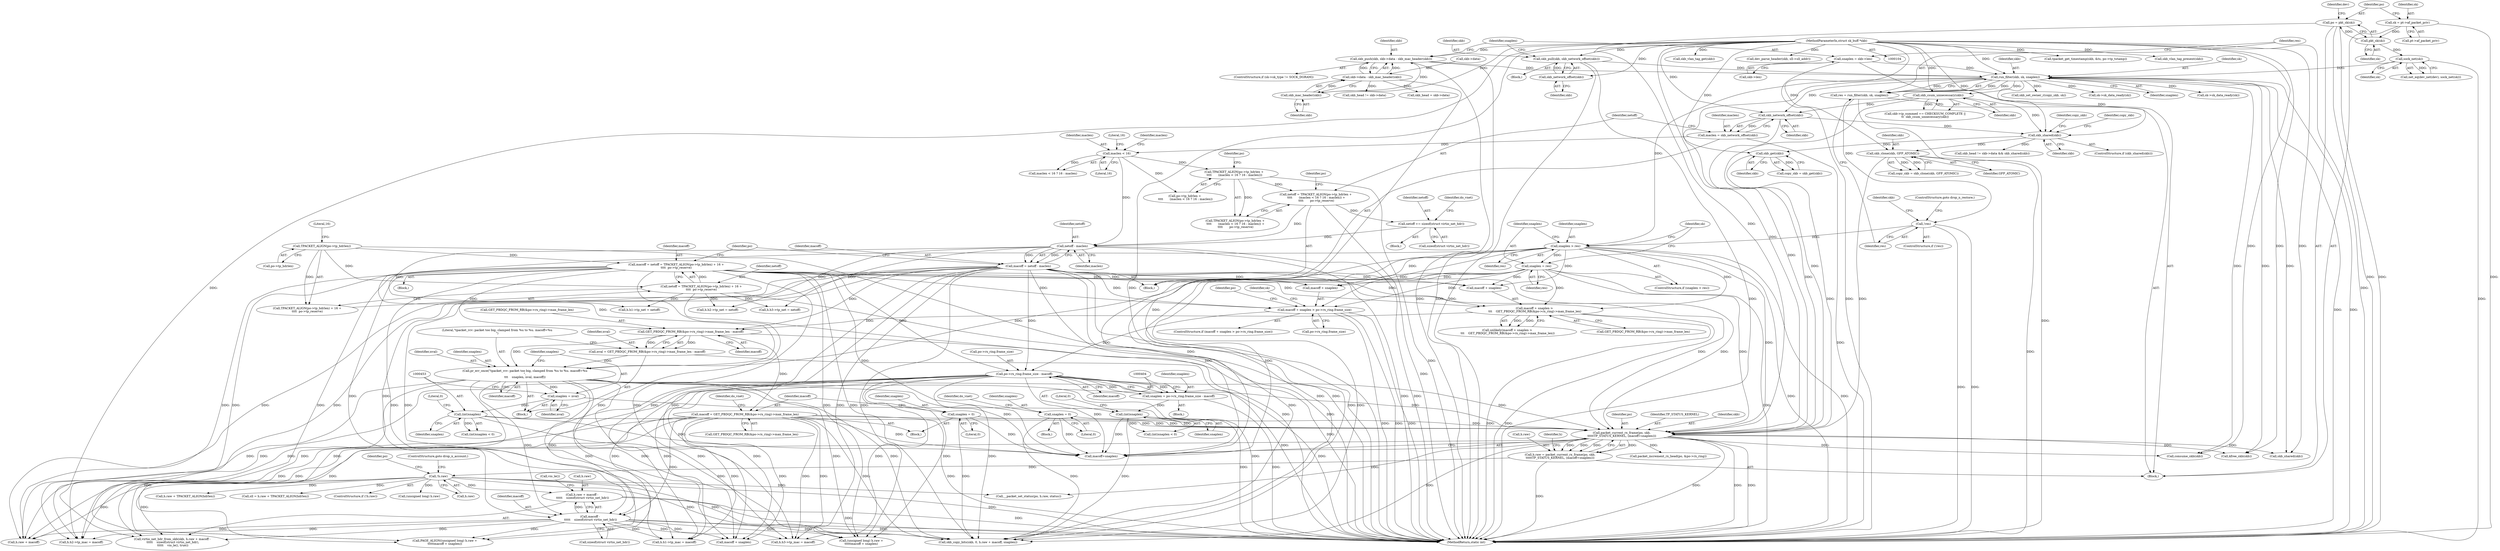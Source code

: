 digraph "0_linux_edbd58be15a957f6a760c4a514cd475217eb97fd@API" {
"1000553" [label="(Call,h.raw + macoff -\n \t\t\t\t\t    sizeof(struct virtio_net_hdr))"];
"1000491" [label="(Call,!h.raw)"];
"1000479" [label="(Call,h.raw = packet_current_rx_frame(po, skb,\n\t\t\t\t\tTP_STATUS_KERNEL, (macoff+snaplen)))"];
"1000483" [label="(Call,packet_current_rx_frame(po, skb,\n\t\t\t\t\tTP_STATUS_KERNEL, (macoff+snaplen)))"];
"1000179" [label="(Call,po = pkt_sk(sk))"];
"1000181" [label="(Call,pkt_sk(sk))"];
"1000174" [label="(Call,sk = pt->af_packet_priv)"];
"1000229" [label="(Call,run_filter(skb, sk, snaplen))"];
"1000202" [label="(Call,skb_push(skb, skb->data - skb_mac_header(skb)))"];
"1000208" [label="(Call,skb_mac_header(skb))"];
"1000105" [label="(MethodParameterIn,struct sk_buff *skb)"];
"1000204" [label="(Call,skb->data - skb_mac_header(skb))"];
"1000218" [label="(Call,skb_pull(skb, skb_network_offset(skb)))"];
"1000220" [label="(Call,skb_network_offset(skb))"];
"1000188" [label="(Call,sock_net(sk))"];
"1000222" [label="(Call,snaplen = skb->len)"];
"1000260" [label="(Call,skb_csum_unnecessary(skb))"];
"1000373" [label="(Call,skb_clone(skb, GFP_ATOMIC))"];
"1000368" [label="(Call,skb_shared(skb))"];
"1000298" [label="(Call,skb_network_offset(skb))"];
"1000380" [label="(Call,skb_get(skb))"];
"1000460" [label="(Call,macoff = GET_PBDQC_FROM_RB(&po->rx_ring)->max_frame_len)"];
"1000432" [label="(Call,GET_PBDQC_FROM_RB(&po->rx_ring)->max_frame_len - macoff)"];
"1000417" [label="(Call,macoff + snaplen >\n \t\t\t    GET_PBDQC_FROM_RB(&po->rx_ring)->max_frame_len)"];
"1000279" [label="(Call,macoff = netoff = TPACKET_ALIGN(po->tp_hdrlen) + 16 +\n\t\t\t\t  po->tp_reserve)"];
"1000281" [label="(Call,netoff = TPACKET_ALIGN(po->tp_hdrlen) + 16 +\n\t\t\t\t  po->tp_reserve)"];
"1000284" [label="(Call,TPACKET_ALIGN(po->tp_hdrlen))"];
"1000329" [label="(Call,macoff = netoff - maclen)"];
"1000331" [label="(Call,netoff - maclen)"];
"1000300" [label="(Call,netoff = TPACKET_ALIGN(po->tp_hdrlen +\n \t\t\t\t       (maclen < 16 ? 16 : maclen)) +\n \t\t\t\t       po->tp_reserve)"];
"1000303" [label="(Call,TPACKET_ALIGN(po->tp_hdrlen +\n \t\t\t\t       (maclen < 16 ? 16 : maclen)))"];
"1000309" [label="(Call,maclen < 16)"];
"1000296" [label="(Call,maclen = skb_network_offset(skb))"];
"1000322" [label="(Call,netoff += sizeof(struct virtio_net_hdr))"];
"1000266" [label="(Call,snaplen > res)"];
"1000234" [label="(Call,!res)"];
"1000227" [label="(Call,res = run_filter(skb, sk, snaplen))"];
"1000269" [label="(Call,snaplen = res)"];
"1000394" [label="(Call,po->rx_ring.frame_size - macoff)"];
"1000342" [label="(Call,macoff + snaplen > po->rx_ring.frame_size)"];
"1000441" [label="(Call,pr_err_once(\"tpacket_rcv: packet too big, clamped from %u to %u. macoff=%u\n\",\n\t\t\t    snaplen, nval, macoff))"];
"1000430" [label="(Call,nval = GET_PBDQC_FROM_RB(&po->rx_ring)->max_frame_len - macoff)"];
"1000403" [label="(Call,(int)snaplen)"];
"1000392" [label="(Call,snaplen = po->rx_ring.frame_size - macoff)"];
"1000408" [label="(Call,snaplen = 0)"];
"1000457" [label="(Call,snaplen = 0)"];
"1000452" [label="(Call,(int)snaplen)"];
"1000446" [label="(Call,snaplen = nval)"];
"1000557" [label="(Call,macoff -\n \t\t\t\t\t    sizeof(struct virtio_net_hdr))"];
"1000490" [label="(ControlStructure,if (!h.raw))"];
"1000175" [label="(Identifier,sk)"];
"1000491" [label="(Call,!h.raw)"];
"1000180" [label="(Identifier,po)"];
"1000416" [label="(Call,unlikely(macoff + snaplen >\n \t\t\t    GET_PBDQC_FROM_RB(&po->rx_ring)->max_frame_len))"];
"1000441" [label="(Call,pr_err_once(\"tpacket_rcv: packet too big, clamped from %u to %u. macoff=%u\n\",\n\t\t\t    snaplen, nval, macoff))"];
"1000454" [label="(Identifier,snaplen)"];
"1000981" [label="(Call,skb_head != skb->data && skb_shared(skb))"];
"1000407" [label="(Block,)"];
"1000233" [label="(ControlStructure,if (!res))"];
"1000235" [label="(Identifier,res)"];
"1000254" [label="(Call,skb->ip_summed == CHECKSUM_COMPLETE ||\n\t\t  skb_csum_unnecessary(skb))"];
"1000431" [label="(Identifier,nval)"];
"1000368" [label="(Call,skb_shared(skb))"];
"1000374" [label="(Identifier,skb)"];
"1000483" [label="(Call,packet_current_rx_frame(po, skb,\n\t\t\t\t\tTP_STATUS_KERNEL, (macoff+snaplen)))"];
"1000312" [label="(Literal,16)"];
"1000458" [label="(Identifier,snaplen)"];
"1000308" [label="(Call,maclen < 16 ? 16 : maclen)"];
"1000281" [label="(Call,netoff = TPACKET_ALIGN(po->tp_hdrlen) + 16 +\n\t\t\t\t  po->tp_reserve)"];
"1000203" [label="(Identifier,skb)"];
"1000585" [label="(Call,tpacket_get_timestamp(skb, &ts, po->tp_tstamp))"];
"1000933" [label="(Call,(unsigned long) h.raw)"];
"1001030" [label="(Call,sk->sk_data_ready(sk))"];
"1000382" [label="(Call,skb_head = skb->data)"];
"1000938" [label="(Call,macoff + snaplen)"];
"1000620" [label="(Call,h.h1->tp_mac = macoff)"];
"1000372" [label="(Identifier,copy_skb)"];
"1000269" [label="(Call,snaplen = res)"];
"1000209" [label="(Identifier,skb)"];
"1000220" [label="(Call,skb_network_offset(skb))"];
"1000970" [label="(Call,sk->sk_data_ready(sk))"];
"1000982" [label="(Call,skb_head != skb->data)"];
"1000421" [label="(Call,GET_PBDQC_FROM_RB(&po->rx_ring)->max_frame_len)"];
"1000279" [label="(Call,macoff = netoff = TPACKET_ALIGN(po->tp_hdrlen) + 16 +\n\t\t\t\t  po->tp_reserve)"];
"1000392" [label="(Call,snaplen = po->rx_ring.frame_size - macoff)"];
"1000403" [label="(Call,(int)snaplen)"];
"1000196" [label="(ControlStructure,if (sk->sk_type != SOCK_DGRAM))"];
"1000234" [label="(Call,!res)"];
"1000187" [label="(Identifier,dev)"];
"1000806" [label="(Call,h.h3->tp_net = netoff)"];
"1000495" [label="(ControlStructure,goto drop_n_account;)"];
"1000294" [label="(Block,)"];
"1000343" [label="(Call,macoff + snaplen)"];
"1000402" [label="(Call,(int)snaplen < 0)"];
"1000351" [label="(Block,)"];
"1000462" [label="(Call,GET_PBDQC_FROM_RB(&po->rx_ring)->max_frame_len)"];
"1000393" [label="(Identifier,snaplen)"];
"1000418" [label="(Call,macoff + snaplen)"];
"1000261" [label="(Identifier,skb)"];
"1000296" [label="(Call,maclen = skb_network_offset(skb))"];
"1000931" [label="(Call,PAGE_ALIGN((unsigned long) h.raw +\n\t\t\t\t\tmacoff + snaplen))"];
"1000331" [label="(Call,netoff - maclen)"];
"1000410" [label="(Literal,0)"];
"1000442" [label="(Literal,\"tpacket_rcv: packet too big, clamped from %u to %u. macoff=%u\n\")"];
"1000333" [label="(Identifier,maclen)"];
"1000444" [label="(Identifier,nval)"];
"1000412" [label="(Identifier,do_vnet)"];
"1000275" [label="(Identifier,sk)"];
"1000208" [label="(Call,skb_mac_header(skb))"];
"1000181" [label="(Call,pkt_sk(sk))"];
"1000217" [label="(Block,)"];
"1000379" [label="(Identifier,copy_skb)"];
"1000270" [label="(Identifier,snaplen)"];
"1000932" [label="(Call,(unsigned long) h.raw +\n\t\t\t\t\tmacoff + snaplen)"];
"1000298" [label="(Call,skb_network_offset(skb))"];
"1000559" [label="(Call,sizeof(struct virtio_net_hdr))"];
"1000309" [label="(Call,maclen < 16)"];
"1000300" [label="(Call,netoff = TPACKET_ALIGN(po->tp_hdrlen +\n \t\t\t\t       (maclen < 16 ? 16 : maclen)) +\n \t\t\t\t       po->tp_reserve)"];
"1000267" [label="(Identifier,snaplen)"];
"1000430" [label="(Call,nval = GET_PBDQC_FROM_RB(&po->rx_ring)->max_frame_len - macoff)"];
"1000987" [label="(Call,skb_shared(skb))"];
"1000280" [label="(Identifier,macoff)"];
"1000323" [label="(Identifier,netoff)"];
"1000461" [label="(Identifier,macoff)"];
"1000575" [label="(Call,h.raw + macoff)"];
"1000572" [label="(Call,skb_copy_bits(skb, 0, h.raw + macoff, snaplen))"];
"1000284" [label="(Call,TPACKET_ALIGN(po->tp_hdrlen))"];
"1000373" [label="(Call,skb_clone(skb, GFP_ATOMIC))"];
"1000304" [label="(Call,po->tp_hdrlen +\n \t\t\t\t       (maclen < 16 ? 16 : maclen))"];
"1000553" [label="(Call,h.raw + macoff -\n \t\t\t\t\t    sizeof(struct virtio_net_hdr))"];
"1000337" [label="(Identifier,po)"];
"1000265" [label="(ControlStructure,if (snaplen > res))"];
"1000432" [label="(Call,GET_PBDQC_FROM_RB(&po->rx_ring)->max_frame_len - macoff)"];
"1000332" [label="(Identifier,netoff)"];
"1000446" [label="(Call,snaplen = nval)"];
"1000232" [label="(Identifier,snaplen)"];
"1000283" [label="(Call,TPACKET_ALIGN(po->tp_hdrlen) + 16 +\n\t\t\t\t  po->tp_reserve)"];
"1000324" [label="(Call,sizeof(struct virtio_net_hdr))"];
"1000856" [label="(Call,h.raw + TPACKET_ALIGN(hdrlen))"];
"1000452" [label="(Call,(int)snaplen)"];
"1000679" [label="(Call,h.h2->tp_mac = macoff)"];
"1000381" [label="(Identifier,skb)"];
"1001035" [label="(MethodReturn,static int)"];
"1000557" [label="(Call,macoff -\n \t\t\t\t\t    sizeof(struct virtio_net_hdr))"];
"1000460" [label="(Call,macoff = GET_PBDQC_FROM_RB(&po->rx_ring)->max_frame_len)"];
"1000227" [label="(Call,res = run_filter(skb, sk, snaplen))"];
"1000109" [label="(Block,)"];
"1000389" [label="(Call,skb_set_owner_r(copy_skb, sk))"];
"1000236" [label="(ControlStructure,goto drop_n_restore;)"];
"1000230" [label="(Identifier,skb)"];
"1000499" [label="(Identifier,po)"];
"1000406" [label="(Literal,0)"];
"1000371" [label="(Call,copy_skb = skb_clone(skb, GFP_ATOMIC))"];
"1000303" [label="(Call,TPACKET_ALIGN(po->tp_hdrlen +\n \t\t\t\t       (maclen < 16 ? 16 : maclen)))"];
"1000375" [label="(Identifier,GFP_ATOMIC)"];
"1000479" [label="(Call,h.raw = packet_current_rx_frame(po, skb,\n\t\t\t\t\tTP_STATUS_KERNEL, (macoff+snaplen)))"];
"1000231" [label="(Identifier,sk)"];
"1000342" [label="(Call,macoff + snaplen > po->rx_ring.frame_size)"];
"1000480" [label="(Call,h.raw)"];
"1000405" [label="(Identifier,snaplen)"];
"1000492" [label="(Call,h.raw)"];
"1000799" [label="(Call,h.h3->tp_mac = macoff)"];
"1000380" [label="(Call,skb_get(skb))"];
"1000282" [label="(Identifier,netoff)"];
"1000285" [label="(Call,po->tp_hdrlen)"];
"1000476" [label="(Identifier,sk)"];
"1000484" [label="(Identifier,po)"];
"1000260" [label="(Call,skb_csum_unnecessary(skb))"];
"1000346" [label="(Call,po->rx_ring.frame_size)"];
"1000271" [label="(Identifier,res)"];
"1000551" [label="(Call,virtio_net_hdr_from_skb(skb, h.raw + macoff -\n \t\t\t\t\t    sizeof(struct virtio_net_hdr),\n \t\t\t\t\t    vio_le(), true))"];
"1000378" [label="(Call,copy_skb = skb_get(skb))"];
"1000204" [label="(Call,skb->data - skb_mac_header(skb))"];
"1000554" [label="(Call,h.raw)"];
"1000313" [label="(Identifier,maclen)"];
"1000185" [label="(Call,net_eq(dev_net(dev), sock_net(sk)))"];
"1000433" [label="(Call,GET_PBDQC_FROM_RB(&po->rx_ring)->max_frame_len)"];
"1000229" [label="(Call,run_filter(skb, sk, snaplen))"];
"1000182" [label="(Identifier,sk)"];
"1000223" [label="(Identifier,snaplen)"];
"1000189" [label="(Identifier,sk)"];
"1000301" [label="(Identifier,netoff)"];
"1000400" [label="(Identifier,macoff)"];
"1000451" [label="(Call,(int)snaplen < 0)"];
"1000330" [label="(Identifier,macoff)"];
"1000456" [label="(Block,)"];
"1000445" [label="(Identifier,macoff)"];
"1000240" [label="(Identifier,skb)"];
"1000394" [label="(Call,po->rx_ring.frame_size - macoff)"];
"1000327" [label="(Identifier,do_vnet)"];
"1000202" [label="(Call,skb_push(skb, skb->data - skb_mac_header(skb)))"];
"1000457" [label="(Call,snaplen = 0)"];
"1000219" [label="(Identifier,skb)"];
"1000224" [label="(Call,skb->len)"];
"1000686" [label="(Call,h.h2->tp_net = netoff)"];
"1000341" [label="(ControlStructure,if (macoff + snaplen > po->rx_ring.frame_size))"];
"1000395" [label="(Call,po->rx_ring.frame_size)"];
"1000322" [label="(Call,netoff += sizeof(struct virtio_net_hdr))"];
"1000408" [label="(Call,snaplen = 0)"];
"1000712" [label="(Call,skb_vlan_tag_present(skb))"];
"1000321" [label="(Block,)"];
"1000854" [label="(Call,sll = h.raw + TPACKET_ALIGN(hdrlen))"];
"1000222" [label="(Call,snaplen = skb->len)"];
"1000266" [label="(Call,snaplen > res)"];
"1000105" [label="(MethodParameterIn,struct sk_buff *skb)"];
"1000289" [label="(Literal,16)"];
"1000205" [label="(Call,skb->data)"];
"1000409" [label="(Identifier,snaplen)"];
"1000176" [label="(Call,pt->af_packet_priv)"];
"1000627" [label="(Call,h.h1->tp_net = netoff)"];
"1001007" [label="(Call,kfree_skb(skb))"];
"1000493" [label="(Identifier,h)"];
"1000503" [label="(Call,packet_increment_rx_head(po, &po->rx_ring))"];
"1000367" [label="(ControlStructure,if (skb_shared(skb)))"];
"1000315" [label="(Identifier,po)"];
"1000558" [label="(Identifier,macoff)"];
"1000486" [label="(Identifier,TP_STATUS_KERNEL)"];
"1000964" [label="(Call,__packet_set_status(po, h.raw, status))"];
"1000487" [label="(Call,macoff+snaplen)"];
"1000278" [label="(Block,)"];
"1000228" [label="(Identifier,res)"];
"1000428" [label="(Block,)"];
"1000221" [label="(Identifier,skb)"];
"1000440" [label="(Identifier,macoff)"];
"1000417" [label="(Call,macoff + snaplen >\n \t\t\t    GET_PBDQC_FROM_RB(&po->rx_ring)->max_frame_len)"];
"1000319" [label="(Identifier,po)"];
"1000174" [label="(Call,sk = pt->af_packet_priv)"];
"1000355" [label="(Identifier,po)"];
"1000311" [label="(Literal,16)"];
"1000447" [label="(Identifier,snaplen)"];
"1000485" [label="(Identifier,skb)"];
"1000448" [label="(Identifier,nval)"];
"1000369" [label="(Identifier,skb)"];
"1000310" [label="(Identifier,maclen)"];
"1000721" [label="(Call,skb_vlan_tag_get(skb))"];
"1000179" [label="(Call,po = pkt_sk(sk))"];
"1000302" [label="(Call,TPACKET_ALIGN(po->tp_hdrlen +\n \t\t\t\t       (maclen < 16 ? 16 : maclen)) +\n \t\t\t\t       po->tp_reserve)"];
"1000299" [label="(Identifier,skb)"];
"1000470" [label="(Identifier,do_vnet)"];
"1000561" [label="(Call,vio_le())"];
"1000455" [label="(Literal,0)"];
"1000297" [label="(Identifier,maclen)"];
"1000443" [label="(Identifier,snaplen)"];
"1001004" [label="(Call,consume_skb(skb))"];
"1000329" [label="(Call,macoff = netoff - maclen)"];
"1000188" [label="(Call,sock_net(sk))"];
"1000268" [label="(Identifier,res)"];
"1000218" [label="(Call,skb_pull(skb, skb_network_offset(skb)))"];
"1000866" [label="(Call,dev_parse_header(skb, sll->sll_addr))"];
"1000459" [label="(Literal,0)"];
"1000553" -> "1000551"  [label="AST: "];
"1000553" -> "1000557"  [label="CFG: "];
"1000554" -> "1000553"  [label="AST: "];
"1000557" -> "1000553"  [label="AST: "];
"1000561" -> "1000553"  [label="CFG: "];
"1000553" -> "1001035"  [label="DDG: "];
"1000553" -> "1001035"  [label="DDG: "];
"1000491" -> "1000553"  [label="DDG: "];
"1000557" -> "1000553"  [label="DDG: "];
"1000491" -> "1000490"  [label="AST: "];
"1000491" -> "1000492"  [label="CFG: "];
"1000492" -> "1000491"  [label="AST: "];
"1000495" -> "1000491"  [label="CFG: "];
"1000499" -> "1000491"  [label="CFG: "];
"1000491" -> "1001035"  [label="DDG: "];
"1000491" -> "1001035"  [label="DDG: "];
"1000479" -> "1000491"  [label="DDG: "];
"1000491" -> "1000551"  [label="DDG: "];
"1000491" -> "1000572"  [label="DDG: "];
"1000491" -> "1000575"  [label="DDG: "];
"1000491" -> "1000854"  [label="DDG: "];
"1000491" -> "1000856"  [label="DDG: "];
"1000491" -> "1000933"  [label="DDG: "];
"1000491" -> "1000964"  [label="DDG: "];
"1000479" -> "1000109"  [label="AST: "];
"1000479" -> "1000483"  [label="CFG: "];
"1000480" -> "1000479"  [label="AST: "];
"1000483" -> "1000479"  [label="AST: "];
"1000493" -> "1000479"  [label="CFG: "];
"1000479" -> "1001035"  [label="DDG: "];
"1000483" -> "1000479"  [label="DDG: "];
"1000483" -> "1000479"  [label="DDG: "];
"1000483" -> "1000479"  [label="DDG: "];
"1000483" -> "1000479"  [label="DDG: "];
"1000483" -> "1000487"  [label="CFG: "];
"1000484" -> "1000483"  [label="AST: "];
"1000485" -> "1000483"  [label="AST: "];
"1000486" -> "1000483"  [label="AST: "];
"1000487" -> "1000483"  [label="AST: "];
"1000483" -> "1001035"  [label="DDG: "];
"1000483" -> "1001035"  [label="DDG: "];
"1000483" -> "1001035"  [label="DDG: "];
"1000179" -> "1000483"  [label="DDG: "];
"1000229" -> "1000483"  [label="DDG: "];
"1000260" -> "1000483"  [label="DDG: "];
"1000373" -> "1000483"  [label="DDG: "];
"1000380" -> "1000483"  [label="DDG: "];
"1000298" -> "1000483"  [label="DDG: "];
"1000105" -> "1000483"  [label="DDG: "];
"1000460" -> "1000483"  [label="DDG: "];
"1000394" -> "1000483"  [label="DDG: "];
"1000441" -> "1000483"  [label="DDG: "];
"1000279" -> "1000483"  [label="DDG: "];
"1000329" -> "1000483"  [label="DDG: "];
"1000403" -> "1000483"  [label="DDG: "];
"1000408" -> "1000483"  [label="DDG: "];
"1000457" -> "1000483"  [label="DDG: "];
"1000452" -> "1000483"  [label="DDG: "];
"1000266" -> "1000483"  [label="DDG: "];
"1000269" -> "1000483"  [label="DDG: "];
"1000483" -> "1000503"  [label="DDG: "];
"1000483" -> "1000551"  [label="DDG: "];
"1000483" -> "1000572"  [label="DDG: "];
"1000483" -> "1000964"  [label="DDG: "];
"1000483" -> "1000987"  [label="DDG: "];
"1000483" -> "1001004"  [label="DDG: "];
"1000483" -> "1001007"  [label="DDG: "];
"1000179" -> "1000109"  [label="AST: "];
"1000179" -> "1000181"  [label="CFG: "];
"1000180" -> "1000179"  [label="AST: "];
"1000181" -> "1000179"  [label="AST: "];
"1000187" -> "1000179"  [label="CFG: "];
"1000179" -> "1001035"  [label="DDG: "];
"1000179" -> "1001035"  [label="DDG: "];
"1000181" -> "1000179"  [label="DDG: "];
"1000181" -> "1000182"  [label="CFG: "];
"1000182" -> "1000181"  [label="AST: "];
"1000174" -> "1000181"  [label="DDG: "];
"1000181" -> "1000188"  [label="DDG: "];
"1000174" -> "1000109"  [label="AST: "];
"1000174" -> "1000176"  [label="CFG: "];
"1000175" -> "1000174"  [label="AST: "];
"1000176" -> "1000174"  [label="AST: "];
"1000180" -> "1000174"  [label="CFG: "];
"1000174" -> "1001035"  [label="DDG: "];
"1000229" -> "1000227"  [label="AST: "];
"1000229" -> "1000232"  [label="CFG: "];
"1000230" -> "1000229"  [label="AST: "];
"1000231" -> "1000229"  [label="AST: "];
"1000232" -> "1000229"  [label="AST: "];
"1000227" -> "1000229"  [label="CFG: "];
"1000229" -> "1001035"  [label="DDG: "];
"1000229" -> "1001035"  [label="DDG: "];
"1000229" -> "1000227"  [label="DDG: "];
"1000229" -> "1000227"  [label="DDG: "];
"1000229" -> "1000227"  [label="DDG: "];
"1000202" -> "1000229"  [label="DDG: "];
"1000218" -> "1000229"  [label="DDG: "];
"1000105" -> "1000229"  [label="DDG: "];
"1000188" -> "1000229"  [label="DDG: "];
"1000222" -> "1000229"  [label="DDG: "];
"1000229" -> "1000260"  [label="DDG: "];
"1000229" -> "1000266"  [label="DDG: "];
"1000229" -> "1000298"  [label="DDG: "];
"1000229" -> "1000368"  [label="DDG: "];
"1000229" -> "1000389"  [label="DDG: "];
"1000229" -> "1000970"  [label="DDG: "];
"1000229" -> "1000987"  [label="DDG: "];
"1000229" -> "1001004"  [label="DDG: "];
"1000229" -> "1001007"  [label="DDG: "];
"1000229" -> "1001030"  [label="DDG: "];
"1000202" -> "1000196"  [label="AST: "];
"1000202" -> "1000204"  [label="CFG: "];
"1000203" -> "1000202"  [label="AST: "];
"1000204" -> "1000202"  [label="AST: "];
"1000223" -> "1000202"  [label="CFG: "];
"1000202" -> "1001035"  [label="DDG: "];
"1000202" -> "1001035"  [label="DDG: "];
"1000208" -> "1000202"  [label="DDG: "];
"1000105" -> "1000202"  [label="DDG: "];
"1000204" -> "1000202"  [label="DDG: "];
"1000204" -> "1000202"  [label="DDG: "];
"1000208" -> "1000204"  [label="AST: "];
"1000208" -> "1000209"  [label="CFG: "];
"1000209" -> "1000208"  [label="AST: "];
"1000204" -> "1000208"  [label="CFG: "];
"1000208" -> "1000204"  [label="DDG: "];
"1000105" -> "1000208"  [label="DDG: "];
"1000105" -> "1000104"  [label="AST: "];
"1000105" -> "1001035"  [label="DDG: "];
"1000105" -> "1000218"  [label="DDG: "];
"1000105" -> "1000220"  [label="DDG: "];
"1000105" -> "1000260"  [label="DDG: "];
"1000105" -> "1000298"  [label="DDG: "];
"1000105" -> "1000368"  [label="DDG: "];
"1000105" -> "1000373"  [label="DDG: "];
"1000105" -> "1000380"  [label="DDG: "];
"1000105" -> "1000551"  [label="DDG: "];
"1000105" -> "1000572"  [label="DDG: "];
"1000105" -> "1000585"  [label="DDG: "];
"1000105" -> "1000712"  [label="DDG: "];
"1000105" -> "1000721"  [label="DDG: "];
"1000105" -> "1000866"  [label="DDG: "];
"1000105" -> "1000987"  [label="DDG: "];
"1000105" -> "1001004"  [label="DDG: "];
"1000105" -> "1001007"  [label="DDG: "];
"1000205" -> "1000204"  [label="AST: "];
"1000204" -> "1001035"  [label="DDG: "];
"1000204" -> "1000382"  [label="DDG: "];
"1000204" -> "1000982"  [label="DDG: "];
"1000218" -> "1000217"  [label="AST: "];
"1000218" -> "1000220"  [label="CFG: "];
"1000219" -> "1000218"  [label="AST: "];
"1000220" -> "1000218"  [label="AST: "];
"1000223" -> "1000218"  [label="CFG: "];
"1000218" -> "1001035"  [label="DDG: "];
"1000218" -> "1001035"  [label="DDG: "];
"1000220" -> "1000218"  [label="DDG: "];
"1000220" -> "1000221"  [label="CFG: "];
"1000221" -> "1000220"  [label="AST: "];
"1000188" -> "1000185"  [label="AST: "];
"1000188" -> "1000189"  [label="CFG: "];
"1000189" -> "1000188"  [label="AST: "];
"1000185" -> "1000188"  [label="CFG: "];
"1000188" -> "1001035"  [label="DDG: "];
"1000188" -> "1000185"  [label="DDG: "];
"1000222" -> "1000109"  [label="AST: "];
"1000222" -> "1000224"  [label="CFG: "];
"1000223" -> "1000222"  [label="AST: "];
"1000224" -> "1000222"  [label="AST: "];
"1000228" -> "1000222"  [label="CFG: "];
"1000222" -> "1001035"  [label="DDG: "];
"1000260" -> "1000254"  [label="AST: "];
"1000260" -> "1000261"  [label="CFG: "];
"1000261" -> "1000260"  [label="AST: "];
"1000254" -> "1000260"  [label="CFG: "];
"1000260" -> "1000254"  [label="DDG: "];
"1000260" -> "1000298"  [label="DDG: "];
"1000260" -> "1000368"  [label="DDG: "];
"1000373" -> "1000371"  [label="AST: "];
"1000373" -> "1000375"  [label="CFG: "];
"1000374" -> "1000373"  [label="AST: "];
"1000375" -> "1000373"  [label="AST: "];
"1000371" -> "1000373"  [label="CFG: "];
"1000373" -> "1001035"  [label="DDG: "];
"1000373" -> "1000371"  [label="DDG: "];
"1000373" -> "1000371"  [label="DDG: "];
"1000368" -> "1000373"  [label="DDG: "];
"1000368" -> "1000367"  [label="AST: "];
"1000368" -> "1000369"  [label="CFG: "];
"1000369" -> "1000368"  [label="AST: "];
"1000372" -> "1000368"  [label="CFG: "];
"1000379" -> "1000368"  [label="CFG: "];
"1000298" -> "1000368"  [label="DDG: "];
"1000368" -> "1000380"  [label="DDG: "];
"1000368" -> "1000981"  [label="DDG: "];
"1000298" -> "1000296"  [label="AST: "];
"1000298" -> "1000299"  [label="CFG: "];
"1000299" -> "1000298"  [label="AST: "];
"1000296" -> "1000298"  [label="CFG: "];
"1000298" -> "1000296"  [label="DDG: "];
"1000380" -> "1000378"  [label="AST: "];
"1000380" -> "1000381"  [label="CFG: "];
"1000381" -> "1000380"  [label="AST: "];
"1000378" -> "1000380"  [label="CFG: "];
"1000380" -> "1000378"  [label="DDG: "];
"1000460" -> "1000456"  [label="AST: "];
"1000460" -> "1000462"  [label="CFG: "];
"1000461" -> "1000460"  [label="AST: "];
"1000462" -> "1000460"  [label="AST: "];
"1000470" -> "1000460"  [label="CFG: "];
"1000460" -> "1001035"  [label="DDG: "];
"1000432" -> "1000460"  [label="DDG: "];
"1000460" -> "1000487"  [label="DDG: "];
"1000460" -> "1000557"  [label="DDG: "];
"1000460" -> "1000572"  [label="DDG: "];
"1000460" -> "1000575"  [label="DDG: "];
"1000460" -> "1000620"  [label="DDG: "];
"1000460" -> "1000679"  [label="DDG: "];
"1000460" -> "1000799"  [label="DDG: "];
"1000460" -> "1000931"  [label="DDG: "];
"1000460" -> "1000932"  [label="DDG: "];
"1000460" -> "1000938"  [label="DDG: "];
"1000432" -> "1000430"  [label="AST: "];
"1000432" -> "1000440"  [label="CFG: "];
"1000433" -> "1000432"  [label="AST: "];
"1000440" -> "1000432"  [label="AST: "];
"1000430" -> "1000432"  [label="CFG: "];
"1000432" -> "1001035"  [label="DDG: "];
"1000432" -> "1000430"  [label="DDG: "];
"1000432" -> "1000430"  [label="DDG: "];
"1000417" -> "1000432"  [label="DDG: "];
"1000279" -> "1000432"  [label="DDG: "];
"1000329" -> "1000432"  [label="DDG: "];
"1000432" -> "1000441"  [label="DDG: "];
"1000417" -> "1000416"  [label="AST: "];
"1000417" -> "1000421"  [label="CFG: "];
"1000418" -> "1000417"  [label="AST: "];
"1000421" -> "1000417"  [label="AST: "];
"1000416" -> "1000417"  [label="CFG: "];
"1000417" -> "1001035"  [label="DDG: "];
"1000417" -> "1001035"  [label="DDG: "];
"1000417" -> "1000416"  [label="DDG: "];
"1000417" -> "1000416"  [label="DDG: "];
"1000279" -> "1000417"  [label="DDG: "];
"1000329" -> "1000417"  [label="DDG: "];
"1000266" -> "1000417"  [label="DDG: "];
"1000269" -> "1000417"  [label="DDG: "];
"1000279" -> "1000278"  [label="AST: "];
"1000279" -> "1000281"  [label="CFG: "];
"1000280" -> "1000279"  [label="AST: "];
"1000281" -> "1000279"  [label="AST: "];
"1000337" -> "1000279"  [label="CFG: "];
"1000281" -> "1000279"  [label="DDG: "];
"1000284" -> "1000279"  [label="DDG: "];
"1000279" -> "1000342"  [label="DDG: "];
"1000279" -> "1000343"  [label="DDG: "];
"1000279" -> "1000394"  [label="DDG: "];
"1000279" -> "1000418"  [label="DDG: "];
"1000279" -> "1000487"  [label="DDG: "];
"1000279" -> "1000557"  [label="DDG: "];
"1000279" -> "1000572"  [label="DDG: "];
"1000279" -> "1000575"  [label="DDG: "];
"1000279" -> "1000620"  [label="DDG: "];
"1000279" -> "1000679"  [label="DDG: "];
"1000279" -> "1000799"  [label="DDG: "];
"1000279" -> "1000931"  [label="DDG: "];
"1000279" -> "1000932"  [label="DDG: "];
"1000279" -> "1000938"  [label="DDG: "];
"1000281" -> "1000283"  [label="CFG: "];
"1000282" -> "1000281"  [label="AST: "];
"1000283" -> "1000281"  [label="AST: "];
"1000281" -> "1001035"  [label="DDG: "];
"1000281" -> "1001035"  [label="DDG: "];
"1000284" -> "1000281"  [label="DDG: "];
"1000281" -> "1000627"  [label="DDG: "];
"1000281" -> "1000686"  [label="DDG: "];
"1000281" -> "1000806"  [label="DDG: "];
"1000284" -> "1000283"  [label="AST: "];
"1000284" -> "1000285"  [label="CFG: "];
"1000285" -> "1000284"  [label="AST: "];
"1000289" -> "1000284"  [label="CFG: "];
"1000284" -> "1001035"  [label="DDG: "];
"1000284" -> "1000283"  [label="DDG: "];
"1000329" -> "1000294"  [label="AST: "];
"1000329" -> "1000331"  [label="CFG: "];
"1000330" -> "1000329"  [label="AST: "];
"1000331" -> "1000329"  [label="AST: "];
"1000337" -> "1000329"  [label="CFG: "];
"1000329" -> "1001035"  [label="DDG: "];
"1000331" -> "1000329"  [label="DDG: "];
"1000331" -> "1000329"  [label="DDG: "];
"1000329" -> "1000342"  [label="DDG: "];
"1000329" -> "1000343"  [label="DDG: "];
"1000329" -> "1000394"  [label="DDG: "];
"1000329" -> "1000418"  [label="DDG: "];
"1000329" -> "1000487"  [label="DDG: "];
"1000329" -> "1000557"  [label="DDG: "];
"1000329" -> "1000572"  [label="DDG: "];
"1000329" -> "1000575"  [label="DDG: "];
"1000329" -> "1000620"  [label="DDG: "];
"1000329" -> "1000679"  [label="DDG: "];
"1000329" -> "1000799"  [label="DDG: "];
"1000329" -> "1000931"  [label="DDG: "];
"1000329" -> "1000932"  [label="DDG: "];
"1000329" -> "1000938"  [label="DDG: "];
"1000331" -> "1000333"  [label="CFG: "];
"1000332" -> "1000331"  [label="AST: "];
"1000333" -> "1000331"  [label="AST: "];
"1000331" -> "1001035"  [label="DDG: "];
"1000331" -> "1001035"  [label="DDG: "];
"1000300" -> "1000331"  [label="DDG: "];
"1000322" -> "1000331"  [label="DDG: "];
"1000309" -> "1000331"  [label="DDG: "];
"1000331" -> "1000627"  [label="DDG: "];
"1000331" -> "1000686"  [label="DDG: "];
"1000331" -> "1000806"  [label="DDG: "];
"1000300" -> "1000294"  [label="AST: "];
"1000300" -> "1000302"  [label="CFG: "];
"1000301" -> "1000300"  [label="AST: "];
"1000302" -> "1000300"  [label="AST: "];
"1000319" -> "1000300"  [label="CFG: "];
"1000300" -> "1001035"  [label="DDG: "];
"1000303" -> "1000300"  [label="DDG: "];
"1000300" -> "1000322"  [label="DDG: "];
"1000303" -> "1000302"  [label="AST: "];
"1000303" -> "1000304"  [label="CFG: "];
"1000304" -> "1000303"  [label="AST: "];
"1000315" -> "1000303"  [label="CFG: "];
"1000303" -> "1001035"  [label="DDG: "];
"1000303" -> "1000302"  [label="DDG: "];
"1000309" -> "1000303"  [label="DDG: "];
"1000309" -> "1000308"  [label="AST: "];
"1000309" -> "1000311"  [label="CFG: "];
"1000310" -> "1000309"  [label="AST: "];
"1000311" -> "1000309"  [label="AST: "];
"1000312" -> "1000309"  [label="CFG: "];
"1000313" -> "1000309"  [label="CFG: "];
"1000309" -> "1000304"  [label="DDG: "];
"1000296" -> "1000309"  [label="DDG: "];
"1000309" -> "1000308"  [label="DDG: "];
"1000296" -> "1000294"  [label="AST: "];
"1000297" -> "1000296"  [label="AST: "];
"1000301" -> "1000296"  [label="CFG: "];
"1000296" -> "1001035"  [label="DDG: "];
"1000322" -> "1000321"  [label="AST: "];
"1000322" -> "1000324"  [label="CFG: "];
"1000323" -> "1000322"  [label="AST: "];
"1000324" -> "1000322"  [label="AST: "];
"1000327" -> "1000322"  [label="CFG: "];
"1000266" -> "1000265"  [label="AST: "];
"1000266" -> "1000268"  [label="CFG: "];
"1000267" -> "1000266"  [label="AST: "];
"1000268" -> "1000266"  [label="AST: "];
"1000270" -> "1000266"  [label="CFG: "];
"1000275" -> "1000266"  [label="CFG: "];
"1000266" -> "1001035"  [label="DDG: "];
"1000266" -> "1001035"  [label="DDG: "];
"1000234" -> "1000266"  [label="DDG: "];
"1000266" -> "1000269"  [label="DDG: "];
"1000266" -> "1000342"  [label="DDG: "];
"1000266" -> "1000343"  [label="DDG: "];
"1000266" -> "1000418"  [label="DDG: "];
"1000266" -> "1000441"  [label="DDG: "];
"1000266" -> "1000487"  [label="DDG: "];
"1000266" -> "1000572"  [label="DDG: "];
"1000234" -> "1000233"  [label="AST: "];
"1000234" -> "1000235"  [label="CFG: "];
"1000235" -> "1000234"  [label="AST: "];
"1000236" -> "1000234"  [label="CFG: "];
"1000240" -> "1000234"  [label="CFG: "];
"1000234" -> "1001035"  [label="DDG: "];
"1000234" -> "1001035"  [label="DDG: "];
"1000227" -> "1000234"  [label="DDG: "];
"1000227" -> "1000109"  [label="AST: "];
"1000228" -> "1000227"  [label="AST: "];
"1000235" -> "1000227"  [label="CFG: "];
"1000227" -> "1001035"  [label="DDG: "];
"1000269" -> "1000265"  [label="AST: "];
"1000269" -> "1000271"  [label="CFG: "];
"1000270" -> "1000269"  [label="AST: "];
"1000271" -> "1000269"  [label="AST: "];
"1000275" -> "1000269"  [label="CFG: "];
"1000269" -> "1001035"  [label="DDG: "];
"1000269" -> "1000342"  [label="DDG: "];
"1000269" -> "1000343"  [label="DDG: "];
"1000269" -> "1000418"  [label="DDG: "];
"1000269" -> "1000441"  [label="DDG: "];
"1000269" -> "1000487"  [label="DDG: "];
"1000269" -> "1000572"  [label="DDG: "];
"1000394" -> "1000392"  [label="AST: "];
"1000394" -> "1000400"  [label="CFG: "];
"1000395" -> "1000394"  [label="AST: "];
"1000400" -> "1000394"  [label="AST: "];
"1000392" -> "1000394"  [label="CFG: "];
"1000394" -> "1001035"  [label="DDG: "];
"1000394" -> "1000392"  [label="DDG: "];
"1000394" -> "1000392"  [label="DDG: "];
"1000342" -> "1000394"  [label="DDG: "];
"1000394" -> "1000487"  [label="DDG: "];
"1000394" -> "1000557"  [label="DDG: "];
"1000394" -> "1000572"  [label="DDG: "];
"1000394" -> "1000575"  [label="DDG: "];
"1000394" -> "1000620"  [label="DDG: "];
"1000394" -> "1000679"  [label="DDG: "];
"1000394" -> "1000799"  [label="DDG: "];
"1000394" -> "1000931"  [label="DDG: "];
"1000394" -> "1000932"  [label="DDG: "];
"1000394" -> "1000938"  [label="DDG: "];
"1000342" -> "1000341"  [label="AST: "];
"1000342" -> "1000346"  [label="CFG: "];
"1000343" -> "1000342"  [label="AST: "];
"1000346" -> "1000342"  [label="AST: "];
"1000355" -> "1000342"  [label="CFG: "];
"1000476" -> "1000342"  [label="CFG: "];
"1000342" -> "1001035"  [label="DDG: "];
"1000342" -> "1001035"  [label="DDG: "];
"1000342" -> "1001035"  [label="DDG: "];
"1000441" -> "1000428"  [label="AST: "];
"1000441" -> "1000445"  [label="CFG: "];
"1000442" -> "1000441"  [label="AST: "];
"1000443" -> "1000441"  [label="AST: "];
"1000444" -> "1000441"  [label="AST: "];
"1000445" -> "1000441"  [label="AST: "];
"1000447" -> "1000441"  [label="CFG: "];
"1000441" -> "1001035"  [label="DDG: "];
"1000430" -> "1000441"  [label="DDG: "];
"1000441" -> "1000446"  [label="DDG: "];
"1000441" -> "1000487"  [label="DDG: "];
"1000441" -> "1000557"  [label="DDG: "];
"1000441" -> "1000572"  [label="DDG: "];
"1000441" -> "1000575"  [label="DDG: "];
"1000441" -> "1000620"  [label="DDG: "];
"1000441" -> "1000679"  [label="DDG: "];
"1000441" -> "1000799"  [label="DDG: "];
"1000441" -> "1000931"  [label="DDG: "];
"1000441" -> "1000932"  [label="DDG: "];
"1000441" -> "1000938"  [label="DDG: "];
"1000430" -> "1000428"  [label="AST: "];
"1000431" -> "1000430"  [label="AST: "];
"1000442" -> "1000430"  [label="CFG: "];
"1000430" -> "1001035"  [label="DDG: "];
"1000403" -> "1000402"  [label="AST: "];
"1000403" -> "1000405"  [label="CFG: "];
"1000404" -> "1000403"  [label="AST: "];
"1000405" -> "1000403"  [label="AST: "];
"1000406" -> "1000403"  [label="CFG: "];
"1000403" -> "1000402"  [label="DDG: "];
"1000392" -> "1000403"  [label="DDG: "];
"1000403" -> "1000487"  [label="DDG: "];
"1000403" -> "1000572"  [label="DDG: "];
"1000392" -> "1000351"  [label="AST: "];
"1000393" -> "1000392"  [label="AST: "];
"1000404" -> "1000392"  [label="CFG: "];
"1000392" -> "1001035"  [label="DDG: "];
"1000408" -> "1000407"  [label="AST: "];
"1000408" -> "1000410"  [label="CFG: "];
"1000409" -> "1000408"  [label="AST: "];
"1000410" -> "1000408"  [label="AST: "];
"1000412" -> "1000408"  [label="CFG: "];
"1000408" -> "1000487"  [label="DDG: "];
"1000408" -> "1000572"  [label="DDG: "];
"1000457" -> "1000456"  [label="AST: "];
"1000457" -> "1000459"  [label="CFG: "];
"1000458" -> "1000457"  [label="AST: "];
"1000459" -> "1000457"  [label="AST: "];
"1000461" -> "1000457"  [label="CFG: "];
"1000457" -> "1000487"  [label="DDG: "];
"1000457" -> "1000572"  [label="DDG: "];
"1000452" -> "1000451"  [label="AST: "];
"1000452" -> "1000454"  [label="CFG: "];
"1000453" -> "1000452"  [label="AST: "];
"1000454" -> "1000452"  [label="AST: "];
"1000455" -> "1000452"  [label="CFG: "];
"1000452" -> "1000451"  [label="DDG: "];
"1000446" -> "1000452"  [label="DDG: "];
"1000452" -> "1000487"  [label="DDG: "];
"1000452" -> "1000572"  [label="DDG: "];
"1000446" -> "1000428"  [label="AST: "];
"1000446" -> "1000448"  [label="CFG: "];
"1000447" -> "1000446"  [label="AST: "];
"1000448" -> "1000446"  [label="AST: "];
"1000453" -> "1000446"  [label="CFG: "];
"1000446" -> "1001035"  [label="DDG: "];
"1000557" -> "1000559"  [label="CFG: "];
"1000558" -> "1000557"  [label="AST: "];
"1000559" -> "1000557"  [label="AST: "];
"1000557" -> "1001035"  [label="DDG: "];
"1000557" -> "1000551"  [label="DDG: "];
"1000557" -> "1000572"  [label="DDG: "];
"1000557" -> "1000575"  [label="DDG: "];
"1000557" -> "1000620"  [label="DDG: "];
"1000557" -> "1000679"  [label="DDG: "];
"1000557" -> "1000799"  [label="DDG: "];
"1000557" -> "1000931"  [label="DDG: "];
"1000557" -> "1000932"  [label="DDG: "];
"1000557" -> "1000938"  [label="DDG: "];
}

